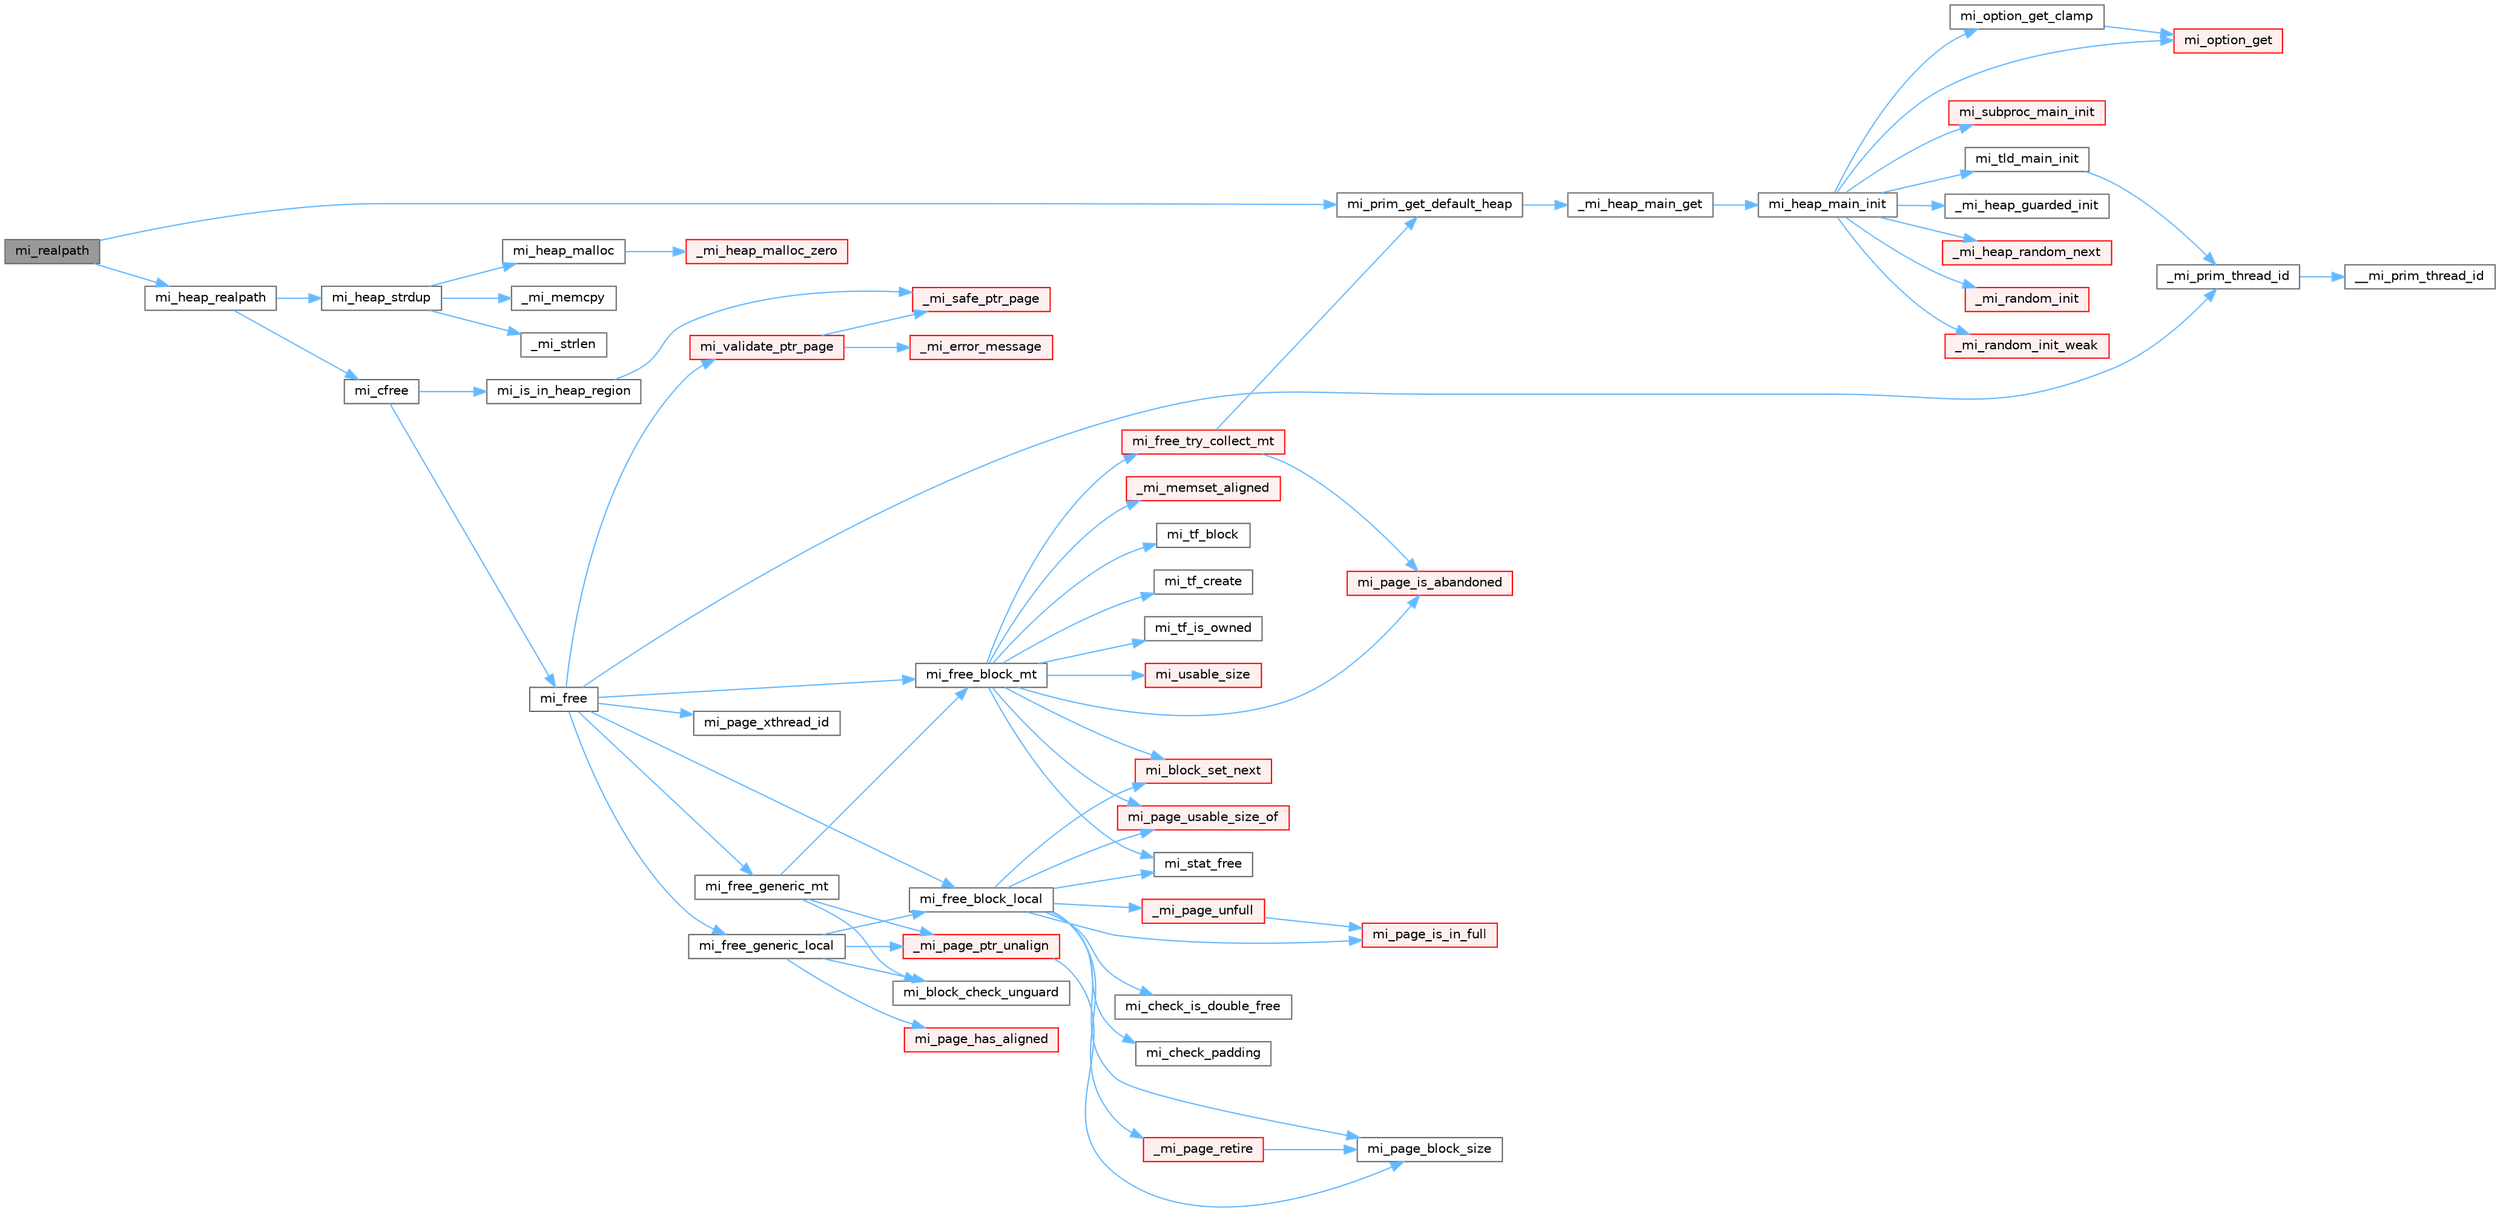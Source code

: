 digraph "mi_realpath"
{
 // LATEX_PDF_SIZE
  bgcolor="transparent";
  edge [fontname=Helvetica,fontsize=10,labelfontname=Helvetica,labelfontsize=10];
  node [fontname=Helvetica,fontsize=10,shape=box,height=0.2,width=0.4];
  rankdir="LR";
  Node1 [id="Node000001",label="mi_realpath",height=0.2,width=0.4,color="gray40", fillcolor="grey60", style="filled", fontcolor="black",tooltip=" "];
  Node1 -> Node2 [id="edge1_Node000001_Node000002",color="steelblue1",style="solid",tooltip=" "];
  Node2 [id="Node000002",label="mi_heap_realpath",height=0.2,width=0.4,color="grey40", fillcolor="white", style="filled",URL="$group__heap.html#ga55545a3ec6da29c5b4f62e540ecac1e2",tooltip=" "];
  Node2 -> Node3 [id="edge2_Node000002_Node000003",color="steelblue1",style="solid",tooltip=" "];
  Node3 [id="Node000003",label="mi_cfree",height=0.2,width=0.4,color="grey40", fillcolor="white", style="filled",URL="$group__posix.html#ga705dc7a64bffacfeeb0141501a5c35d7",tooltip="Just as free but also checks if the pointer p belongs to our heap."];
  Node3 -> Node4 [id="edge3_Node000003_Node000004",color="steelblue1",style="solid",tooltip=" "];
  Node4 [id="Node000004",label="mi_free",height=0.2,width=0.4,color="grey40", fillcolor="white", style="filled",URL="$group__malloc.html#gaf2c7b89c327d1f60f59e68b9ea644d95",tooltip=" "];
  Node4 -> Node5 [id="edge4_Node000004_Node000005",color="steelblue1",style="solid",tooltip=" "];
  Node5 [id="Node000005",label="_mi_prim_thread_id",height=0.2,width=0.4,color="grey40", fillcolor="white", style="filled",URL="$prim_8h.html#a3875c92cbb791d0a7c69bc1fd2df6804",tooltip=" "];
  Node5 -> Node6 [id="edge5_Node000005_Node000006",color="steelblue1",style="solid",tooltip=" "];
  Node6 [id="Node000006",label="__mi_prim_thread_id",height=0.2,width=0.4,color="grey40", fillcolor="white", style="filled",URL="$prim_8h.html#a42ea20cb0253ec21dff5f6770927df20",tooltip=" "];
  Node4 -> Node7 [id="edge6_Node000004_Node000007",color="steelblue1",style="solid",tooltip=" "];
  Node7 [id="Node000007",label="mi_free_block_local",height=0.2,width=0.4,color="grey40", fillcolor="white", style="filled",URL="$free_8c.html#a4ea336aeb08fb4786186f6087a751d3c",tooltip=" "];
  Node7 -> Node8 [id="edge7_Node000007_Node000008",color="steelblue1",style="solid",tooltip=" "];
  Node8 [id="Node000008",label="_mi_page_retire",height=0.2,width=0.4,color="red", fillcolor="#FFF0F0", style="filled",URL="$page_8c.html#a54b1e58a3b88604ea8dc4d9220f4c32c",tooltip=" "];
  Node8 -> Node179 [id="edge8_Node000008_Node000179",color="steelblue1",style="solid",tooltip=" "];
  Node179 [id="Node000179",label="mi_page_block_size",height=0.2,width=0.4,color="grey40", fillcolor="white", style="filled",URL="$_e_a_s_t_l_2packages_2mimalloc_2include_2mimalloc_2internal_8h.html#a6134893990c1f09da2b40092ceecc780",tooltip=" "];
  Node7 -> Node247 [id="edge9_Node000007_Node000247",color="steelblue1",style="solid",tooltip=" "];
  Node247 [id="Node000247",label="_mi_page_unfull",height=0.2,width=0.4,color="red", fillcolor="#FFF0F0", style="filled",URL="$page_8c.html#a56fb2dd5b89d7848f041fc2f9ad189a0",tooltip=" "];
  Node247 -> Node233 [id="edge10_Node000247_Node000233",color="steelblue1",style="solid",tooltip=" "];
  Node233 [id="Node000233",label="mi_page_is_in_full",height=0.2,width=0.4,color="red", fillcolor="#FFF0F0", style="filled",URL="$_e_a_s_t_l_2packages_2mimalloc_2include_2mimalloc_2internal_8h.html#a250f4d0710309fb1cff782cd06644842",tooltip=" "];
  Node7 -> Node250 [id="edge11_Node000007_Node000250",color="steelblue1",style="solid",tooltip=" "];
  Node250 [id="Node000250",label="mi_block_set_next",height=0.2,width=0.4,color="red", fillcolor="#FFF0F0", style="filled",URL="$_e_a_s_t_l_2packages_2mimalloc_2include_2mimalloc_2internal_8h.html#ac7b440a922454c163ed1139aac9b946d",tooltip=" "];
  Node7 -> Node254 [id="edge12_Node000007_Node000254",color="steelblue1",style="solid",tooltip=" "];
  Node254 [id="Node000254",label="mi_check_is_double_free",height=0.2,width=0.4,color="grey40", fillcolor="white", style="filled",URL="$free_8c.html#ad23f1572e5f6b82c4c59a43fb9f0595d",tooltip=" "];
  Node7 -> Node255 [id="edge13_Node000007_Node000255",color="steelblue1",style="solid",tooltip=" "];
  Node255 [id="Node000255",label="mi_check_padding",height=0.2,width=0.4,color="grey40", fillcolor="white", style="filled",URL="$free_8c.html#a607d73b1962b5676b5fb0a58d0eda6d8",tooltip=" "];
  Node7 -> Node179 [id="edge14_Node000007_Node000179",color="steelblue1",style="solid",tooltip=" "];
  Node7 -> Node233 [id="edge15_Node000007_Node000233",color="steelblue1",style="solid",tooltip=" "];
  Node7 -> Node256 [id="edge16_Node000007_Node000256",color="steelblue1",style="solid",tooltip=" "];
  Node256 [id="Node000256",label="mi_page_usable_size_of",height=0.2,width=0.4,color="red", fillcolor="#FFF0F0", style="filled",URL="$free_8c.html#a26335e66b160c5319806a2e33f7b70e7",tooltip=" "];
  Node7 -> Node258 [id="edge17_Node000007_Node000258",color="steelblue1",style="solid",tooltip=" "];
  Node258 [id="Node000258",label="mi_stat_free",height=0.2,width=0.4,color="grey40", fillcolor="white", style="filled",URL="$free_8c.html#a559045bfe8e993e8ee3e7aef40cf1e35",tooltip=" "];
  Node4 -> Node259 [id="edge18_Node000004_Node000259",color="steelblue1",style="solid",tooltip=" "];
  Node259 [id="Node000259",label="mi_free_block_mt",height=0.2,width=0.4,color="grey40", fillcolor="white", style="filled",URL="$free_8c.html#af5ffcf95b8bfc34e499ae3b203e72475",tooltip=" "];
  Node259 -> Node142 [id="edge19_Node000259_Node000142",color="steelblue1",style="solid",tooltip=" "];
  Node142 [id="Node000142",label="_mi_memset_aligned",height=0.2,width=0.4,color="red", fillcolor="#FFF0F0", style="filled",URL="$_e_a_s_t_l_2packages_2mimalloc_2include_2mimalloc_2internal_8h.html#a770dbf90c89e7e7761f2f99c0fc28115",tooltip=" "];
  Node259 -> Node250 [id="edge20_Node000259_Node000250",color="steelblue1",style="solid",tooltip=" "];
  Node259 -> Node260 [id="edge21_Node000259_Node000260",color="steelblue1",style="solid",tooltip=" "];
  Node260 [id="Node000260",label="mi_free_try_collect_mt",height=0.2,width=0.4,color="red", fillcolor="#FFF0F0", style="filled",URL="$free_8c.html#a95d8dc8cc63abfde145fac55e9353d24",tooltip=" "];
  Node260 -> Node223 [id="edge22_Node000260_Node000223",color="steelblue1",style="solid",tooltip=" "];
  Node223 [id="Node000223",label="mi_page_is_abandoned",height=0.2,width=0.4,color="red", fillcolor="#FFF0F0", style="filled",URL="$_e_a_s_t_l_2packages_2mimalloc_2include_2mimalloc_2internal_8h.html#aa75f964d916bd58a37861b88491c51fb",tooltip=" "];
  Node260 -> Node269 [id="edge23_Node000260_Node000269",color="steelblue1",style="solid",tooltip=" "];
  Node269 [id="Node000269",label="mi_prim_get_default_heap",height=0.2,width=0.4,color="grey40", fillcolor="white", style="filled",URL="$prim_8h.html#a986e62564728229db3ccecbd6e97fd98",tooltip=" "];
  Node269 -> Node270 [id="edge24_Node000269_Node000270",color="steelblue1",style="solid",tooltip=" "];
  Node270 [id="Node000270",label="_mi_heap_main_get",height=0.2,width=0.4,color="grey40", fillcolor="white", style="filled",URL="$_e_a_s_t_l_2packages_2mimalloc_2src_2init_8c.html#a1feeb4148fb048caf23361152895a55c",tooltip=" "];
  Node270 -> Node271 [id="edge25_Node000270_Node000271",color="steelblue1",style="solid",tooltip=" "];
  Node271 [id="Node000271",label="mi_heap_main_init",height=0.2,width=0.4,color="grey40", fillcolor="white", style="filled",URL="$_e_a_s_t_l_2packages_2mimalloc_2src_2init_8c.html#a5d8b12ae7942ecf3eb4e8ffd313a263a",tooltip=" "];
  Node271 -> Node272 [id="edge26_Node000271_Node000272",color="steelblue1",style="solid",tooltip=" "];
  Node272 [id="Node000272",label="_mi_heap_guarded_init",height=0.2,width=0.4,color="grey40", fillcolor="white", style="filled",URL="$_e_a_s_t_l_2packages_2mimalloc_2src_2init_8c.html#a70e3672a1e08dcb5e7e311d403693394",tooltip=" "];
  Node271 -> Node273 [id="edge27_Node000271_Node000273",color="steelblue1",style="solid",tooltip=" "];
  Node273 [id="Node000273",label="_mi_heap_random_next",height=0.2,width=0.4,color="red", fillcolor="#FFF0F0", style="filled",URL="$heap_8c.html#a68ddb5f2c595ea9d4e8d450342b4713c",tooltip=" "];
  Node271 -> Node279 [id="edge28_Node000271_Node000279",color="steelblue1",style="solid",tooltip=" "];
  Node279 [id="Node000279",label="_mi_random_init",height=0.2,width=0.4,color="red", fillcolor="#FFF0F0", style="filled",URL="$random_8c.html#aca9dc8a900f1b727e326063778b2eee1",tooltip=" "];
  Node271 -> Node289 [id="edge29_Node000271_Node000289",color="steelblue1",style="solid",tooltip=" "];
  Node289 [id="Node000289",label="_mi_random_init_weak",height=0.2,width=0.4,color="red", fillcolor="#FFF0F0", style="filled",URL="$random_8c.html#a6bfdbdbf180aa56ff5697e0f2e3ca49a",tooltip=" "];
  Node271 -> Node19 [id="edge30_Node000271_Node000019",color="steelblue1",style="solid",tooltip=" "];
  Node19 [id="Node000019",label="mi_option_get",height=0.2,width=0.4,color="red", fillcolor="#FFF0F0", style="filled",URL="$group__options.html#ga7e8af195cc81d3fa64ccf2662caa565a",tooltip=" "];
  Node271 -> Node206 [id="edge31_Node000271_Node000206",color="steelblue1",style="solid",tooltip=" "];
  Node206 [id="Node000206",label="mi_option_get_clamp",height=0.2,width=0.4,color="grey40", fillcolor="white", style="filled",URL="$group__options.html#ga96ad9c406338bd314cfe878cfc9bf723",tooltip=" "];
  Node206 -> Node19 [id="edge32_Node000206_Node000019",color="steelblue1",style="solid",tooltip=" "];
  Node271 -> Node290 [id="edge33_Node000271_Node000290",color="steelblue1",style="solid",tooltip=" "];
  Node290 [id="Node000290",label="mi_subproc_main_init",height=0.2,width=0.4,color="red", fillcolor="#FFF0F0", style="filled",URL="$_e_a_s_t_l_2packages_2mimalloc_2src_2init_8c.html#a51b6f4fa5d8cbde3881bf41e2a9d7a73",tooltip=" "];
  Node271 -> Node292 [id="edge34_Node000271_Node000292",color="steelblue1",style="solid",tooltip=" "];
  Node292 [id="Node000292",label="mi_tld_main_init",height=0.2,width=0.4,color="grey40", fillcolor="white", style="filled",URL="$_e_a_s_t_l_2packages_2mimalloc_2src_2init_8c.html#a5b314759773d0dc745240cdf90e7f1b0",tooltip=" "];
  Node292 -> Node5 [id="edge35_Node000292_Node000005",color="steelblue1",style="solid",tooltip=" "];
  Node259 -> Node223 [id="edge36_Node000259_Node000223",color="steelblue1",style="solid",tooltip=" "];
  Node259 -> Node256 [id="edge37_Node000259_Node000256",color="steelblue1",style="solid",tooltip=" "];
  Node259 -> Node258 [id="edge38_Node000259_Node000258",color="steelblue1",style="solid",tooltip=" "];
  Node259 -> Node309 [id="edge39_Node000259_Node000309",color="steelblue1",style="solid",tooltip=" "];
  Node309 [id="Node000309",label="mi_tf_block",height=0.2,width=0.4,color="grey40", fillcolor="white", style="filled",URL="$_e_a_s_t_l_2packages_2mimalloc_2include_2mimalloc_2internal_8h.html#a68f9b45db9fe19930366d0e473bdf791",tooltip=" "];
  Node259 -> Node310 [id="edge40_Node000259_Node000310",color="steelblue1",style="solid",tooltip=" "];
  Node310 [id="Node000310",label="mi_tf_create",height=0.2,width=0.4,color="grey40", fillcolor="white", style="filled",URL="$_e_a_s_t_l_2packages_2mimalloc_2include_2mimalloc_2internal_8h.html#ae5ecd5e45278bd147fbe6720cba0f323",tooltip=" "];
  Node259 -> Node228 [id="edge41_Node000259_Node000228",color="steelblue1",style="solid",tooltip=" "];
  Node228 [id="Node000228",label="mi_tf_is_owned",height=0.2,width=0.4,color="grey40", fillcolor="white", style="filled",URL="$_e_a_s_t_l_2packages_2mimalloc_2include_2mimalloc_2internal_8h.html#aa501cc20d36064923e3d70c4a08879c4",tooltip=" "];
  Node259 -> Node322 [id="edge42_Node000259_Node000322",color="steelblue1",style="solid",tooltip=" "];
  Node322 [id="Node000322",label="mi_usable_size",height=0.2,width=0.4,color="red", fillcolor="#FFF0F0", style="filled",URL="$free_8c.html#ad4efa3dd9163181d18af0361e45dac86",tooltip=" "];
  Node4 -> Node328 [id="edge43_Node000004_Node000328",color="steelblue1",style="solid",tooltip=" "];
  Node328 [id="Node000328",label="mi_free_generic_local",height=0.2,width=0.4,color="grey40", fillcolor="white", style="filled",URL="$free_8c.html#a2e61936ec89160d051a72f0d1f95424f",tooltip=" "];
  Node328 -> Node326 [id="edge44_Node000328_Node000326",color="steelblue1",style="solid",tooltip=" "];
  Node326 [id="Node000326",label="_mi_page_ptr_unalign",height=0.2,width=0.4,color="red", fillcolor="#FFF0F0", style="filled",URL="$free_8c.html#a02c896f799e571b628b2d7747ca9f771",tooltip=" "];
  Node326 -> Node179 [id="edge45_Node000326_Node000179",color="steelblue1",style="solid",tooltip=" "];
  Node328 -> Node329 [id="edge46_Node000328_Node000329",color="steelblue1",style="solid",tooltip=" "];
  Node329 [id="Node000329",label="mi_block_check_unguard",height=0.2,width=0.4,color="grey40", fillcolor="white", style="filled",URL="$free_8c.html#a9faffbac5f73a12ca8d2567027a1c43a",tooltip=" "];
  Node328 -> Node7 [id="edge47_Node000328_Node000007",color="steelblue1",style="solid",tooltip=" "];
  Node328 -> Node324 [id="edge48_Node000328_Node000324",color="steelblue1",style="solid",tooltip=" "];
  Node324 [id="Node000324",label="mi_page_has_aligned",height=0.2,width=0.4,color="red", fillcolor="#FFF0F0", style="filled",URL="$_e_a_s_t_l_2packages_2mimalloc_2include_2mimalloc_2internal_8h.html#ae0b5641b1e2fabf59c84685e08520852",tooltip=" "];
  Node4 -> Node330 [id="edge49_Node000004_Node000330",color="steelblue1",style="solid",tooltip=" "];
  Node330 [id="Node000330",label="mi_free_generic_mt",height=0.2,width=0.4,color="grey40", fillcolor="white", style="filled",URL="$free_8c.html#acc3316883c1cf74f78cb41e5d1b46ced",tooltip=" "];
  Node330 -> Node326 [id="edge50_Node000330_Node000326",color="steelblue1",style="solid",tooltip=" "];
  Node330 -> Node329 [id="edge51_Node000330_Node000329",color="steelblue1",style="solid",tooltip=" "];
  Node330 -> Node259 [id="edge52_Node000330_Node000259",color="steelblue1",style="solid",tooltip=" "];
  Node4 -> Node225 [id="edge53_Node000004_Node000225",color="steelblue1",style="solid",tooltip=" "];
  Node225 [id="Node000225",label="mi_page_xthread_id",height=0.2,width=0.4,color="grey40", fillcolor="white", style="filled",URL="$_e_a_s_t_l_2packages_2mimalloc_2include_2mimalloc_2internal_8h.html#af15a53be4fb9aa00af3c25632b1b1dac",tooltip=" "];
  Node4 -> Node327 [id="edge54_Node000004_Node000327",color="steelblue1",style="solid",tooltip=" "];
  Node327 [id="Node000327",label="mi_validate_ptr_page",height=0.2,width=0.4,color="red", fillcolor="#FFF0F0", style="filled",URL="$free_8c.html#a3c325fa47ff6342dca1b913607844b93",tooltip=" "];
  Node327 -> Node138 [id="edge55_Node000327_Node000138",color="steelblue1",style="solid",tooltip=" "];
  Node138 [id="Node000138",label="_mi_error_message",height=0.2,width=0.4,color="red", fillcolor="#FFF0F0", style="filled",URL="$options_8c.html#a2bebc073bcaac71658e57bb260c2e426",tooltip=" "];
  Node327 -> Node216 [id="edge56_Node000327_Node000216",color="steelblue1",style="solid",tooltip=" "];
  Node216 [id="Node000216",label="_mi_safe_ptr_page",height=0.2,width=0.4,color="red", fillcolor="#FFF0F0", style="filled",URL="$page-map_8c.html#aa93d85305e51471aa1951ab818628a63",tooltip=" "];
  Node3 -> Node215 [id="edge57_Node000003_Node000215",color="steelblue1",style="solid",tooltip=" "];
  Node215 [id="Node000215",label="mi_is_in_heap_region",height=0.2,width=0.4,color="grey40", fillcolor="white", style="filled",URL="$group__extended.html#ga5f071b10d4df1c3658e04e7fd67a94e6",tooltip=" "];
  Node215 -> Node216 [id="edge58_Node000215_Node000216",color="steelblue1",style="solid",tooltip=" "];
  Node2 -> Node331 [id="edge59_Node000002_Node000331",color="steelblue1",style="solid",tooltip=" "];
  Node331 [id="Node000331",label="mi_heap_strdup",height=0.2,width=0.4,color="grey40", fillcolor="white", style="filled",URL="$group__heap.html#ga5754e09ccc51dd6bc73885bb6ea21b7a",tooltip=" "];
  Node331 -> Node332 [id="edge60_Node000331_Node000332",color="steelblue1",style="solid",tooltip=" "];
  Node332 [id="Node000332",label="_mi_memcpy",height=0.2,width=0.4,color="grey40", fillcolor="white", style="filled",URL="$_e_a_s_t_l_2packages_2mimalloc_2include_2mimalloc_2internal_8h.html#aced8405f24c39af46117066bb1633924",tooltip=" "];
  Node331 -> Node24 [id="edge61_Node000331_Node000024",color="steelblue1",style="solid",tooltip=" "];
  Node24 [id="Node000024",label="_mi_strlen",height=0.2,width=0.4,color="grey40", fillcolor="white", style="filled",URL="$libc_8c.html#a70fc9bbb723b024221706d118be42bfc",tooltip=" "];
  Node331 -> Node333 [id="edge62_Node000331_Node000333",color="steelblue1",style="solid",tooltip=" "];
  Node333 [id="Node000333",label="mi_heap_malloc",height=0.2,width=0.4,color="grey40", fillcolor="white", style="filled",URL="$group__heap.html#gab374e206c7034e0d899fb934e4f4a863",tooltip=" "];
  Node333 -> Node334 [id="edge63_Node000333_Node000334",color="steelblue1",style="solid",tooltip=" "];
  Node334 [id="Node000334",label="_mi_heap_malloc_zero",height=0.2,width=0.4,color="red", fillcolor="#FFF0F0", style="filled",URL="$alloc_8c.html#a4f6dd9bc8d4e47e98566ee77883d703e",tooltip=" "];
  Node1 -> Node269 [id="edge64_Node000001_Node000269",color="steelblue1",style="solid",tooltip=" "];
}
